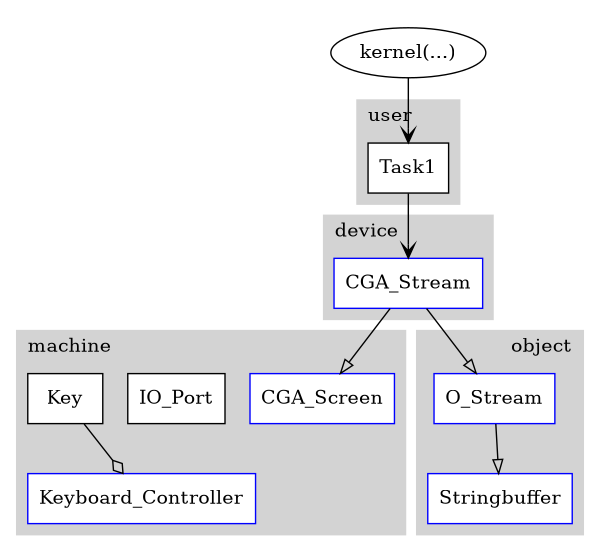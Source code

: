  
  digraph task1 {
    size="4,4";
    node [shape=box, style="solid,filled", fillcolor=white];
    
    subgraph cluster_submain {
      style=filled;
      color=none;
      label = "";
      labeljust=l;
      kernelF [label="kernel(...)", shape=oval, URL="\ref kernel"];
    }
    
    subgraph cluster_submachine {
      style=filled;
      color=lightgray;
      label = "machine";
      labeljust=l;
      cgascrC [label="CGA_Screen", URL="\ref CGA_Screen", color=blue];
      ioportC [label="IO_Port", URL="\ref IO_Port"];
      keyctrlC [label="Keyboard_Controller", URL="\ref Keyboard_Controller", color=blue];
      keyC [label="Key", URL="\ref Key"];
      keyC -> keyctrlC [arrowhead="ediamond"];
    }
    
    subgraph cluster_subdevice {
      style=filled;
      color=lightgray;
      label = "device";
      labeljust=l;
      cgastrC [label="CGA_Stream", URL="\ref CGA_Stream", color=blue];
    }
    
    subgraph cluster_subobject {
      style=filled;
      color=lightgray;
      label = "object";
      labeljust=r;
      ostrC [label="O_Stream", URL="\ref O_Stream", color=blue];
      strbufC [label="Stringbuffer", URL="\ref Stringbuffer", color=blue];
      ostrC -> strbufC [arrowhead="empty"];
    }
    
    subgraph cluster_subuser {
      style=filled;
      color=lightgray;
      label = "user";
      labeljust=l;
      task1C [label="Task1", URL="\ref Task1"];
    }
    
    kernelF -> task1C [arrowhead="open"];
    task1C -> cgastrC [arrowhead="open"];
    cgastrC -> cgascrC [arrowhead="empty"];
    cgastrC -> ostrC [arrowhead="empty"];
  }

